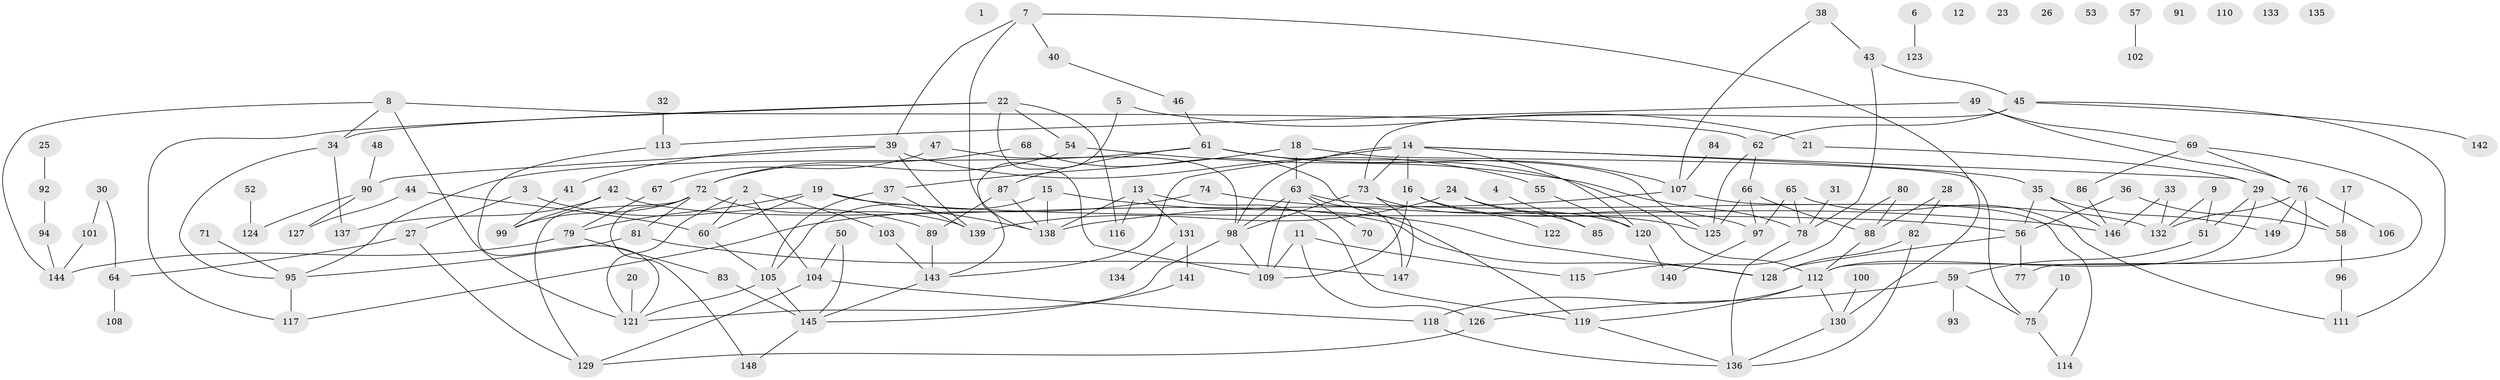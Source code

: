 // coarse degree distribution, {0: 0.08653846153846154, 1: 0.21153846153846154, 2: 0.28846153846153844, 4: 0.10576923076923077, 3: 0.10576923076923077, 5: 0.10576923076923077, 6: 0.019230769230769232, 9: 0.028846153846153848, 8: 0.028846153846153848, 7: 0.009615384615384616, 12: 0.009615384615384616}
// Generated by graph-tools (version 1.1) at 2025/42/03/04/25 21:42:56]
// undirected, 149 vertices, 212 edges
graph export_dot {
graph [start="1"]
  node [color=gray90,style=filled];
  1;
  2;
  3;
  4;
  5;
  6;
  7;
  8;
  9;
  10;
  11;
  12;
  13;
  14;
  15;
  16;
  17;
  18;
  19;
  20;
  21;
  22;
  23;
  24;
  25;
  26;
  27;
  28;
  29;
  30;
  31;
  32;
  33;
  34;
  35;
  36;
  37;
  38;
  39;
  40;
  41;
  42;
  43;
  44;
  45;
  46;
  47;
  48;
  49;
  50;
  51;
  52;
  53;
  54;
  55;
  56;
  57;
  58;
  59;
  60;
  61;
  62;
  63;
  64;
  65;
  66;
  67;
  68;
  69;
  70;
  71;
  72;
  73;
  74;
  75;
  76;
  77;
  78;
  79;
  80;
  81;
  82;
  83;
  84;
  85;
  86;
  87;
  88;
  89;
  90;
  91;
  92;
  93;
  94;
  95;
  96;
  97;
  98;
  99;
  100;
  101;
  102;
  103;
  104;
  105;
  106;
  107;
  108;
  109;
  110;
  111;
  112;
  113;
  114;
  115;
  116;
  117;
  118;
  119;
  120;
  121;
  122;
  123;
  124;
  125;
  126;
  127;
  128;
  129;
  130;
  131;
  132;
  133;
  134;
  135;
  136;
  137;
  138;
  139;
  140;
  141;
  142;
  143;
  144;
  145;
  146;
  147;
  148;
  149;
  2 -- 60;
  2 -- 103;
  2 -- 104;
  2 -- 121;
  3 -- 27;
  3 -- 89;
  4 -- 85;
  5 -- 21;
  5 -- 143;
  6 -- 123;
  7 -- 39;
  7 -- 40;
  7 -- 130;
  7 -- 138;
  8 -- 34;
  8 -- 62;
  8 -- 121;
  8 -- 144;
  9 -- 51;
  9 -- 132;
  10 -- 75;
  11 -- 109;
  11 -- 115;
  11 -- 126;
  13 -- 116;
  13 -- 119;
  13 -- 131;
  13 -- 138;
  14 -- 16;
  14 -- 29;
  14 -- 35;
  14 -- 73;
  14 -- 98;
  14 -- 120;
  14 -- 143;
  15 -- 105;
  15 -- 128;
  15 -- 138;
  16 -- 109;
  16 -- 122;
  16 -- 125;
  17 -- 58;
  18 -- 37;
  18 -- 63;
  18 -- 75;
  19 -- 56;
  19 -- 60;
  19 -- 79;
  19 -- 138;
  20 -- 121;
  21 -- 29;
  22 -- 34;
  22 -- 54;
  22 -- 109;
  22 -- 116;
  22 -- 117;
  24 -- 85;
  24 -- 97;
  24 -- 139;
  25 -- 92;
  27 -- 64;
  27 -- 129;
  28 -- 82;
  28 -- 88;
  29 -- 51;
  29 -- 58;
  29 -- 112;
  30 -- 64;
  30 -- 101;
  31 -- 78;
  32 -- 113;
  33 -- 132;
  33 -- 146;
  34 -- 95;
  34 -- 137;
  35 -- 56;
  35 -- 146;
  35 -- 149;
  36 -- 56;
  36 -- 58;
  37 -- 105;
  37 -- 139;
  38 -- 43;
  38 -- 107;
  39 -- 41;
  39 -- 55;
  39 -- 90;
  39 -- 139;
  40 -- 46;
  41 -- 99;
  42 -- 99;
  42 -- 128;
  42 -- 137;
  43 -- 45;
  43 -- 78;
  44 -- 60;
  44 -- 127;
  45 -- 62;
  45 -- 73;
  45 -- 111;
  45 -- 142;
  46 -- 61;
  47 -- 67;
  47 -- 98;
  48 -- 90;
  49 -- 69;
  49 -- 76;
  49 -- 113;
  50 -- 104;
  50 -- 145;
  51 -- 59;
  52 -- 124;
  54 -- 72;
  54 -- 78;
  55 -- 120;
  56 -- 77;
  56 -- 128;
  57 -- 102;
  58 -- 96;
  59 -- 75;
  59 -- 93;
  59 -- 126;
  60 -- 105;
  61 -- 87;
  61 -- 95;
  61 -- 107;
  61 -- 112;
  61 -- 125;
  62 -- 66;
  62 -- 125;
  63 -- 70;
  63 -- 98;
  63 -- 109;
  63 -- 132;
  63 -- 147;
  64 -- 108;
  65 -- 78;
  65 -- 97;
  65 -- 111;
  66 -- 88;
  66 -- 97;
  66 -- 125;
  67 -- 79;
  68 -- 72;
  68 -- 119;
  69 -- 76;
  69 -- 77;
  69 -- 86;
  71 -- 95;
  72 -- 81;
  72 -- 99;
  72 -- 129;
  72 -- 139;
  72 -- 148;
  73 -- 98;
  73 -- 120;
  73 -- 147;
  74 -- 117;
  74 -- 146;
  75 -- 114;
  76 -- 106;
  76 -- 112;
  76 -- 132;
  76 -- 149;
  78 -- 136;
  79 -- 83;
  79 -- 144;
  80 -- 88;
  80 -- 115;
  81 -- 95;
  81 -- 147;
  82 -- 128;
  82 -- 136;
  83 -- 145;
  84 -- 107;
  86 -- 146;
  87 -- 89;
  87 -- 138;
  88 -- 112;
  89 -- 143;
  90 -- 124;
  90 -- 127;
  92 -- 94;
  94 -- 144;
  95 -- 117;
  96 -- 111;
  97 -- 140;
  98 -- 109;
  98 -- 121;
  100 -- 130;
  101 -- 144;
  103 -- 143;
  104 -- 118;
  104 -- 129;
  105 -- 121;
  105 -- 145;
  107 -- 114;
  107 -- 138;
  112 -- 118;
  112 -- 119;
  112 -- 130;
  113 -- 121;
  118 -- 136;
  119 -- 136;
  120 -- 140;
  126 -- 129;
  130 -- 136;
  131 -- 134;
  131 -- 141;
  141 -- 145;
  143 -- 145;
  145 -- 148;
}
